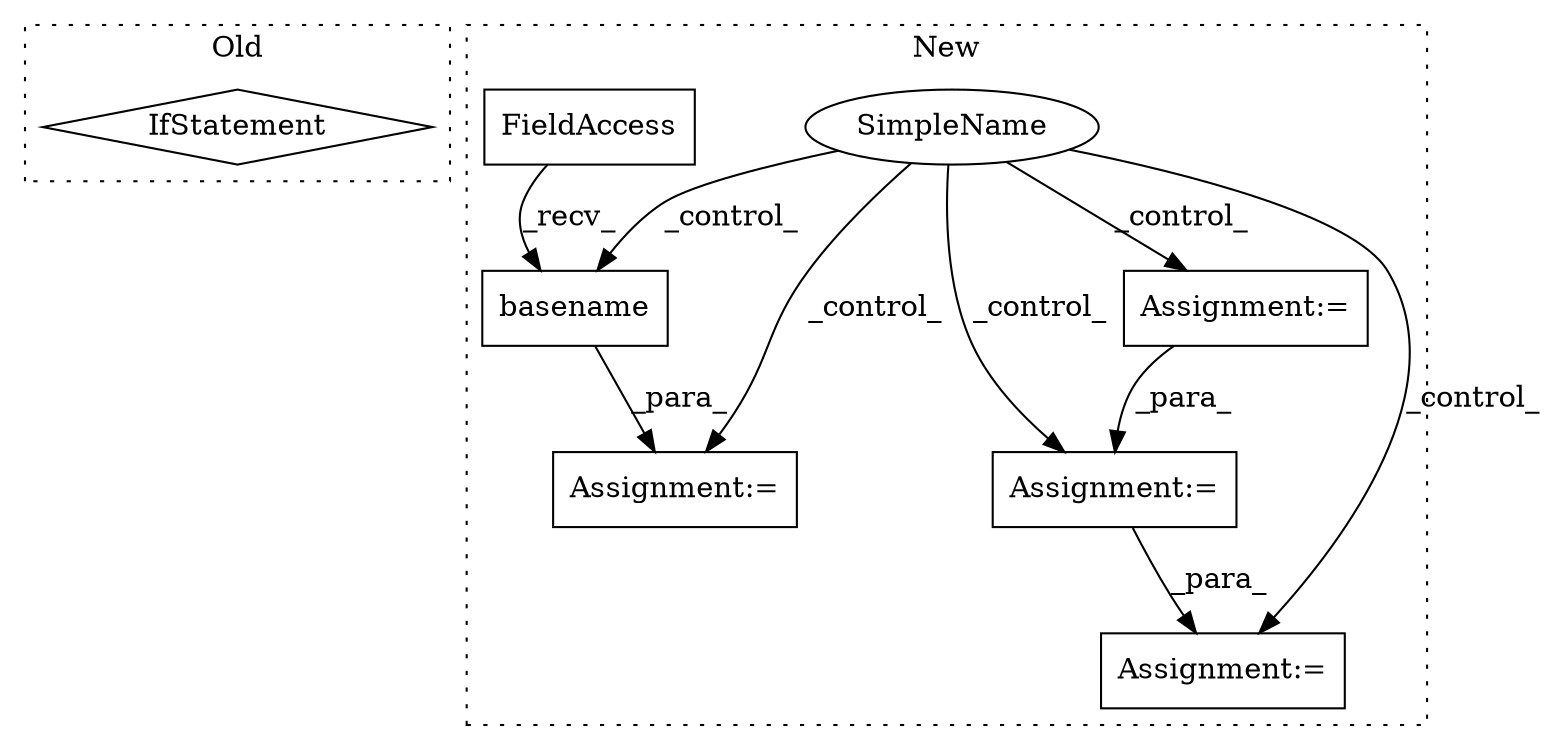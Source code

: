 digraph G {
subgraph cluster0 {
1 [label="IfStatement" a="25" s="4724,4779" l="4,2" shape="diamond"];
label = "Old";
style="dotted";
}
subgraph cluster1 {
2 [label="basename" a="32" s="4948,4984" l="9,1" shape="box"];
3 [label="FieldAccess" a="22" s="4940" l="7" shape="box"];
4 [label="Assignment:=" a="7" s="4939" l="1" shape="box"];
5 [label="SimpleName" a="42" s="" l="" shape="ellipse"];
6 [label="Assignment:=" a="7" s="5008" l="1" shape="box"];
7 [label="Assignment:=" a="7" s="5280" l="1" shape="box"];
8 [label="Assignment:=" a="7" s="5120" l="1" shape="box"];
label = "New";
style="dotted";
}
2 -> 4 [label="_para_"];
3 -> 2 [label="_recv_"];
5 -> 4 [label="_control_"];
5 -> 2 [label="_control_"];
5 -> 8 [label="_control_"];
5 -> 6 [label="_control_"];
5 -> 7 [label="_control_"];
6 -> 8 [label="_para_"];
8 -> 7 [label="_para_"];
}